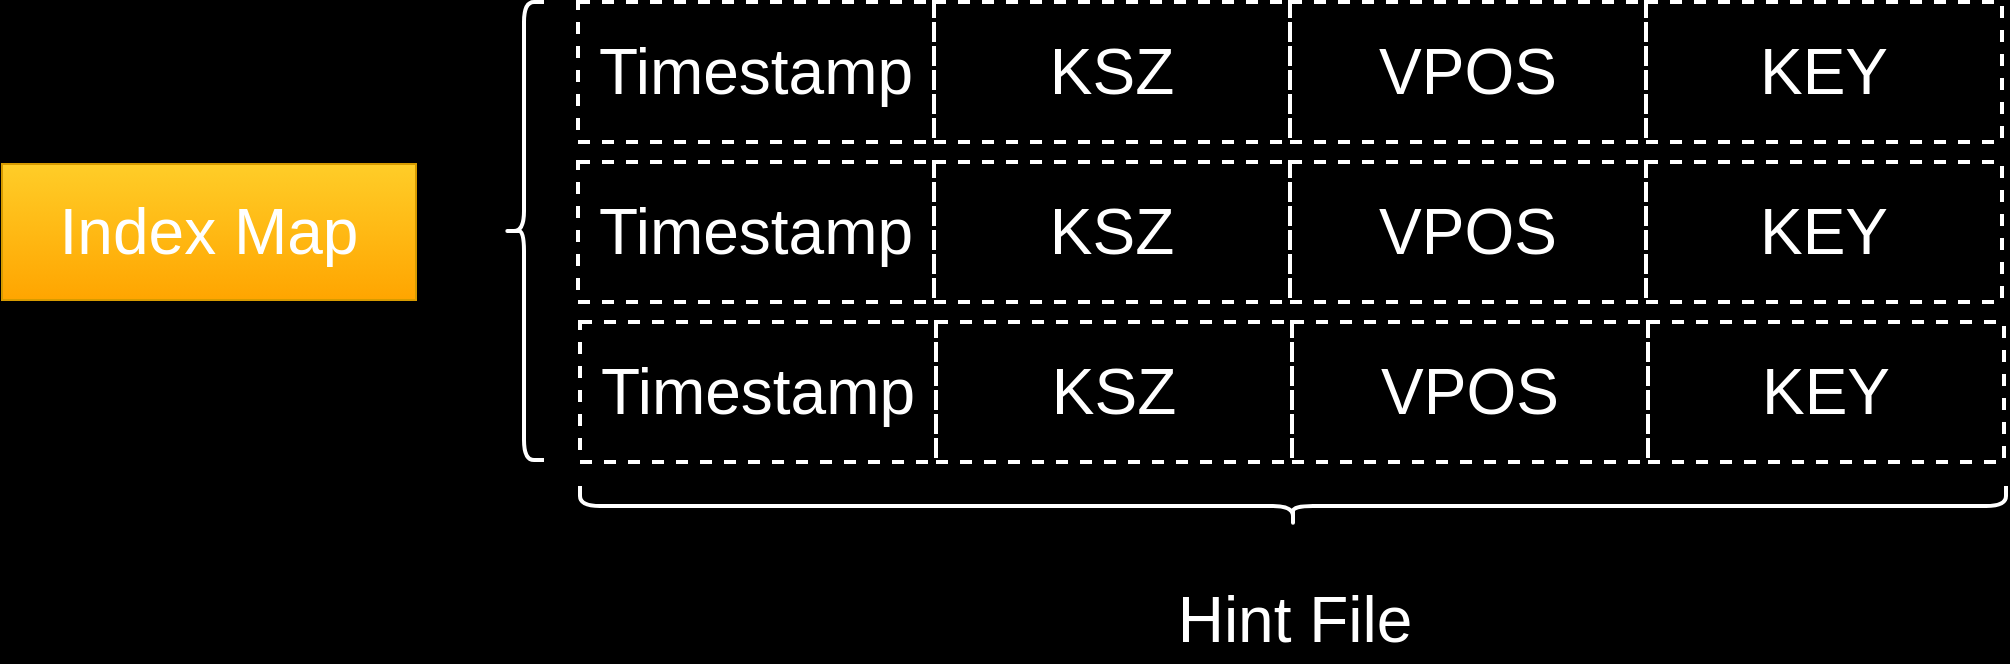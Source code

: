 <mxfile version="16.0.0" type="github">
  <diagram id="kPIQOZTXQlPN9cLwQlBc" name="第 1 页">
    <mxGraphModel dx="1280" dy="850" grid="0" gridSize="10" guides="1" tooltips="1" connect="1" arrows="1" fold="1" page="1" pageScale="1" pageWidth="1169" pageHeight="1654" background="#000000" math="0" shadow="0">
      <root>
        <mxCell id="0" />
        <mxCell id="1" parent="0" />
        <mxCell id="T2dwIhcWXYGRvgAgDkiy-18" value="" style="group" vertex="1" connectable="0" parent="1">
          <mxGeometry x="91" y="209" width="1001" height="230" as="geometry" />
        </mxCell>
        <mxCell id="T2dwIhcWXYGRvgAgDkiy-1" value="&lt;font style=&quot;font-size: 32px&quot; color=&quot;#ffffff&quot;&gt;Index Map&lt;/font&gt;" style="rounded=0;whiteSpace=wrap;html=1;fillColor=#ffcd28;gradientColor=#ffa500;strokeColor=#d79b00;" vertex="1" parent="T2dwIhcWXYGRvgAgDkiy-18">
          <mxGeometry y="81" width="207" height="68" as="geometry" />
        </mxCell>
        <mxCell id="T2dwIhcWXYGRvgAgDkiy-6" value="" style="group" vertex="1" connectable="0" parent="T2dwIhcWXYGRvgAgDkiy-18">
          <mxGeometry x="288" y="80" width="712" height="70" as="geometry" />
        </mxCell>
        <mxCell id="T2dwIhcWXYGRvgAgDkiy-2" value="Timestamp" style="rounded=0;whiteSpace=wrap;html=1;fontSize=32;fontColor=#FFFFFF;dashed=1;strokeWidth=2;fillColor=none;strokeColor=#FFFFFF;" vertex="1" parent="T2dwIhcWXYGRvgAgDkiy-6">
          <mxGeometry width="178" height="70" as="geometry" />
        </mxCell>
        <mxCell id="T2dwIhcWXYGRvgAgDkiy-3" value="KSZ" style="rounded=0;whiteSpace=wrap;html=1;fontSize=32;fontColor=#FFFFFF;dashed=1;strokeWidth=2;fillColor=none;strokeColor=#FFFFFF;" vertex="1" parent="T2dwIhcWXYGRvgAgDkiy-6">
          <mxGeometry x="178" width="178" height="70" as="geometry" />
        </mxCell>
        <mxCell id="T2dwIhcWXYGRvgAgDkiy-4" value="VPOS" style="rounded=0;whiteSpace=wrap;html=1;fontSize=32;fontColor=#FFFFFF;dashed=1;strokeWidth=2;fillColor=none;strokeColor=#FFFFFF;" vertex="1" parent="T2dwIhcWXYGRvgAgDkiy-6">
          <mxGeometry x="356" width="178" height="70" as="geometry" />
        </mxCell>
        <mxCell id="T2dwIhcWXYGRvgAgDkiy-5" value="KEY" style="rounded=0;whiteSpace=wrap;html=1;fontSize=32;fontColor=#FFFFFF;dashed=1;strokeWidth=2;fillColor=none;strokeColor=#FFFFFF;" vertex="1" parent="T2dwIhcWXYGRvgAgDkiy-6">
          <mxGeometry x="534" width="178" height="70" as="geometry" />
        </mxCell>
        <mxCell id="T2dwIhcWXYGRvgAgDkiy-7" value="" style="group" vertex="1" connectable="0" parent="T2dwIhcWXYGRvgAgDkiy-18">
          <mxGeometry x="289" y="160" width="712" height="70" as="geometry" />
        </mxCell>
        <mxCell id="T2dwIhcWXYGRvgAgDkiy-8" value="Timestamp" style="rounded=0;whiteSpace=wrap;html=1;fontSize=32;fontColor=#FFFFFF;dashed=1;strokeWidth=2;fillColor=none;strokeColor=#FFFFFF;" vertex="1" parent="T2dwIhcWXYGRvgAgDkiy-7">
          <mxGeometry width="178" height="70" as="geometry" />
        </mxCell>
        <mxCell id="T2dwIhcWXYGRvgAgDkiy-9" value="KSZ" style="rounded=0;whiteSpace=wrap;html=1;fontSize=32;fontColor=#FFFFFF;dashed=1;strokeWidth=2;fillColor=none;strokeColor=#FFFFFF;" vertex="1" parent="T2dwIhcWXYGRvgAgDkiy-7">
          <mxGeometry x="178" width="178" height="70" as="geometry" />
        </mxCell>
        <mxCell id="T2dwIhcWXYGRvgAgDkiy-10" value="VPOS" style="rounded=0;whiteSpace=wrap;html=1;fontSize=32;fontColor=#FFFFFF;dashed=1;strokeWidth=2;fillColor=none;strokeColor=#FFFFFF;" vertex="1" parent="T2dwIhcWXYGRvgAgDkiy-7">
          <mxGeometry x="356" width="178" height="70" as="geometry" />
        </mxCell>
        <mxCell id="T2dwIhcWXYGRvgAgDkiy-11" value="KEY" style="rounded=0;whiteSpace=wrap;html=1;fontSize=32;fontColor=#FFFFFF;dashed=1;strokeWidth=2;fillColor=none;strokeColor=#FFFFFF;" vertex="1" parent="T2dwIhcWXYGRvgAgDkiy-7">
          <mxGeometry x="534" width="178" height="70" as="geometry" />
        </mxCell>
        <mxCell id="T2dwIhcWXYGRvgAgDkiy-12" value="" style="group" vertex="1" connectable="0" parent="T2dwIhcWXYGRvgAgDkiy-18">
          <mxGeometry x="288" width="712" height="70" as="geometry" />
        </mxCell>
        <mxCell id="T2dwIhcWXYGRvgAgDkiy-13" value="Timestamp" style="rounded=0;whiteSpace=wrap;html=1;fontSize=32;fontColor=#FFFFFF;dashed=1;strokeWidth=2;fillColor=none;strokeColor=#FFFFFF;" vertex="1" parent="T2dwIhcWXYGRvgAgDkiy-12">
          <mxGeometry width="178" height="70" as="geometry" />
        </mxCell>
        <mxCell id="T2dwIhcWXYGRvgAgDkiy-14" value="KSZ" style="rounded=0;whiteSpace=wrap;html=1;fontSize=32;fontColor=#FFFFFF;dashed=1;strokeWidth=2;fillColor=none;strokeColor=#FFFFFF;" vertex="1" parent="T2dwIhcWXYGRvgAgDkiy-12">
          <mxGeometry x="178" width="178" height="70" as="geometry" />
        </mxCell>
        <mxCell id="T2dwIhcWXYGRvgAgDkiy-15" value="VPOS" style="rounded=0;whiteSpace=wrap;html=1;fontSize=32;fontColor=#FFFFFF;dashed=1;strokeWidth=2;fillColor=none;strokeColor=#FFFFFF;" vertex="1" parent="T2dwIhcWXYGRvgAgDkiy-12">
          <mxGeometry x="356" width="178" height="70" as="geometry" />
        </mxCell>
        <mxCell id="T2dwIhcWXYGRvgAgDkiy-16" value="KEY" style="rounded=0;whiteSpace=wrap;html=1;fontSize=32;fontColor=#FFFFFF;dashed=1;strokeWidth=2;fillColor=none;strokeColor=#FFFFFF;" vertex="1" parent="T2dwIhcWXYGRvgAgDkiy-12">
          <mxGeometry x="534" width="178" height="70" as="geometry" />
        </mxCell>
        <mxCell id="T2dwIhcWXYGRvgAgDkiy-17" value="" style="shape=curlyBracket;whiteSpace=wrap;html=1;rounded=1;fontSize=32;fontColor=#FFFFFF;strokeColor=#FFFFFF;strokeWidth=2;fillColor=none;" vertex="1" parent="T2dwIhcWXYGRvgAgDkiy-18">
          <mxGeometry x="251" width="20" height="229" as="geometry" />
        </mxCell>
        <mxCell id="T2dwIhcWXYGRvgAgDkiy-19" value="" style="shape=curlyBracket;whiteSpace=wrap;html=1;rounded=1;fontSize=32;fontColor=#FFFFFF;strokeColor=#FFFFFF;strokeWidth=2;fillColor=none;rotation=-90;" vertex="1" parent="1">
          <mxGeometry x="726.5" y="104.5" width="20" height="713" as="geometry" />
        </mxCell>
        <mxCell id="T2dwIhcWXYGRvgAgDkiy-20" value="Hint File" style="text;html=1;align=center;verticalAlign=middle;resizable=0;points=[];autosize=1;strokeColor=none;fillColor=none;fontSize=32;fontColor=#FFFFFF;" vertex="1" parent="1">
          <mxGeometry x="673" y="497" width="127" height="42" as="geometry" />
        </mxCell>
      </root>
    </mxGraphModel>
  </diagram>
</mxfile>
